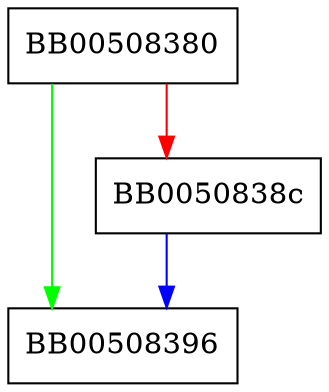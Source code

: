 digraph ossl_quic_tx_packetiser_get_next_pn {
  node [shape="box"];
  graph [splines=ortho];
  BB00508380 -> BB00508396 [color="green"];
  BB00508380 -> BB0050838c [color="red"];
  BB0050838c -> BB00508396 [color="blue"];
}